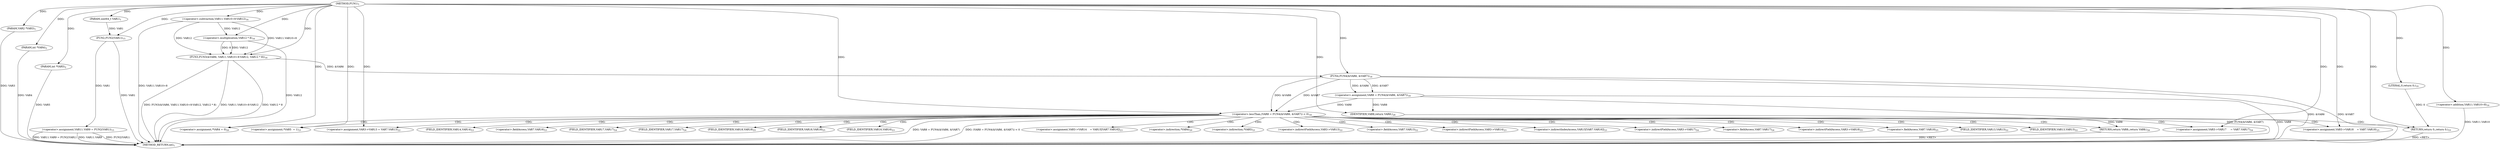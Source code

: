 digraph "FUN1" {  
"8" [label = <(METHOD,FUN1)<SUB>1</SUB>> ]
"90" [label = <(METHOD_RETURN,int)<SUB>1</SUB>> ]
"9" [label = <(PARAM,uint64_t VAR1)<SUB>1</SUB>> ]
"10" [label = <(PARAM,VAR2 *VAR3)<SUB>1</SUB>> ]
"11" [label = <(PARAM,int *VAR4)<SUB>2</SUB>> ]
"12" [label = <(PARAM,int *VAR5)<SUB>2</SUB>> ]
"18" [label = <(&lt;operator&gt;.assignment,VAR11.VAR9 = FUN2(VAR1))<SUB>15</SUB>> ]
"24" [label = <(FUN3,FUN3(&amp;VAR6, VAR11.VAR10+8-VAR12, VAR12 * 8))<SUB>16</SUB>> ]
"50" [label = <(&lt;operator&gt;.assignment,*VAR4 = 0)<SUB>20</SUB>> ]
"54" [label = <(&lt;operator&gt;.assignment,*VAR5  = 1)<SUB>21</SUB>> ]
"58" [label = <(&lt;operator&gt;.assignment,VAR3-&gt;VAR13 = VAR7.VAR13)<SUB>22</SUB>> ]
"65" [label = <(&lt;operator&gt;.assignment,VAR3-&gt;VAR14    = VAR15[VAR7.VAR16])<SUB>23</SUB>> ]
"74" [label = <(&lt;operator&gt;.assignment,VAR3-&gt;VAR17     = VAR7.VAR17)<SUB>24</SUB>> ]
"81" [label = <(&lt;operator&gt;.assignment,VAR3-&gt;VAR18    = VAR7.VAR18)<SUB>25</SUB>> ]
"88" [label = <(RETURN,return VAR8;,return VAR8;)<SUB>26</SUB>> ]
"38" [label = <(&lt;operator&gt;.lessThan,(VAR8 = FUN4(&amp;VAR6, &amp;VAR7)) &lt; 0)<SUB>18</SUB>> ]
"89" [label = <(IDENTIFIER,VAR8,return VAR8;)<SUB>26</SUB>> ]
"22" [label = <(FUN2,FUN2(VAR1))<SUB>15</SUB>> ]
"27" [label = <(&lt;operator&gt;.subtraction,VAR11.VAR10+8-VAR12)<SUB>16</SUB>> ]
"34" [label = <(&lt;operator&gt;.multiplication,VAR12 * 8)<SUB>16</SUB>> ]
"48" [label = <(RETURN,return 0;,return 0;)<SUB>19</SUB>> ]
"28" [label = <(&lt;operator&gt;.addition,VAR11.VAR10+8)<SUB>16</SUB>> ]
"39" [label = <(&lt;operator&gt;.assignment,VAR8 = FUN4(&amp;VAR6, &amp;VAR7))<SUB>18</SUB>> ]
"49" [label = <(LITERAL,0,return 0;)<SUB>19</SUB>> ]
"41" [label = <(FUN4,FUN4(&amp;VAR6, &amp;VAR7))<SUB>18</SUB>> ]
"51" [label = <(&lt;operator&gt;.indirection,*VAR4)<SUB>20</SUB>> ]
"55" [label = <(&lt;operator&gt;.indirection,*VAR5)<SUB>21</SUB>> ]
"59" [label = <(&lt;operator&gt;.indirectFieldAccess,VAR3-&gt;VAR13)<SUB>22</SUB>> ]
"62" [label = <(&lt;operator&gt;.fieldAccess,VAR7.VAR13)<SUB>22</SUB>> ]
"66" [label = <(&lt;operator&gt;.indirectFieldAccess,VAR3-&gt;VAR14)<SUB>23</SUB>> ]
"69" [label = <(&lt;operator&gt;.indirectIndexAccess,VAR15[VAR7.VAR16])<SUB>23</SUB>> ]
"75" [label = <(&lt;operator&gt;.indirectFieldAccess,VAR3-&gt;VAR17)<SUB>24</SUB>> ]
"78" [label = <(&lt;operator&gt;.fieldAccess,VAR7.VAR17)<SUB>24</SUB>> ]
"82" [label = <(&lt;operator&gt;.indirectFieldAccess,VAR3-&gt;VAR18)<SUB>25</SUB>> ]
"85" [label = <(&lt;operator&gt;.fieldAccess,VAR7.VAR18)<SUB>25</SUB>> ]
"61" [label = <(FIELD_IDENTIFIER,VAR13,VAR13)<SUB>22</SUB>> ]
"64" [label = <(FIELD_IDENTIFIER,VAR13,VAR13)<SUB>22</SUB>> ]
"68" [label = <(FIELD_IDENTIFIER,VAR14,VAR14)<SUB>23</SUB>> ]
"71" [label = <(&lt;operator&gt;.fieldAccess,VAR7.VAR16)<SUB>23</SUB>> ]
"77" [label = <(FIELD_IDENTIFIER,VAR17,VAR17)<SUB>24</SUB>> ]
"80" [label = <(FIELD_IDENTIFIER,VAR17,VAR17)<SUB>24</SUB>> ]
"84" [label = <(FIELD_IDENTIFIER,VAR18,VAR18)<SUB>25</SUB>> ]
"87" [label = <(FIELD_IDENTIFIER,VAR18,VAR18)<SUB>25</SUB>> ]
"73" [label = <(FIELD_IDENTIFIER,VAR16,VAR16)<SUB>23</SUB>> ]
  "88" -> "90"  [ label = "DDG: &lt;RET&gt;"] 
  "48" -> "90"  [ label = "DDG: &lt;RET&gt;"] 
  "10" -> "90"  [ label = "DDG: VAR3"] 
  "11" -> "90"  [ label = "DDG: VAR4"] 
  "12" -> "90"  [ label = "DDG: VAR5"] 
  "18" -> "90"  [ label = "DDG: VAR11.VAR9"] 
  "22" -> "90"  [ label = "DDG: VAR1"] 
  "18" -> "90"  [ label = "DDG: FUN2(VAR1)"] 
  "18" -> "90"  [ label = "DDG: VAR11.VAR9 = FUN2(VAR1)"] 
  "28" -> "90"  [ label = "DDG: VAR11.VAR10"] 
  "27" -> "90"  [ label = "DDG: VAR11.VAR10+8"] 
  "24" -> "90"  [ label = "DDG: VAR11.VAR10+8-VAR12"] 
  "34" -> "90"  [ label = "DDG: VAR12"] 
  "24" -> "90"  [ label = "DDG: VAR12 * 8"] 
  "24" -> "90"  [ label = "DDG: FUN3(&amp;VAR6, VAR11.VAR10+8-VAR12, VAR12 * 8)"] 
  "39" -> "90"  [ label = "DDG: VAR8"] 
  "41" -> "90"  [ label = "DDG: &amp;VAR6"] 
  "41" -> "90"  [ label = "DDG: &amp;VAR7"] 
  "39" -> "90"  [ label = "DDG: FUN4(&amp;VAR6, &amp;VAR7)"] 
  "38" -> "90"  [ label = "DDG: VAR8 = FUN4(&amp;VAR6, &amp;VAR7)"] 
  "38" -> "90"  [ label = "DDG: (VAR8 = FUN4(&amp;VAR6, &amp;VAR7)) &lt; 0"] 
  "8" -> "9"  [ label = "DDG: "] 
  "8" -> "10"  [ label = "DDG: "] 
  "8" -> "11"  [ label = "DDG: "] 
  "8" -> "12"  [ label = "DDG: "] 
  "22" -> "18"  [ label = "DDG: VAR1"] 
  "8" -> "50"  [ label = "DDG: "] 
  "8" -> "54"  [ label = "DDG: "] 
  "8" -> "58"  [ label = "DDG: "] 
  "8" -> "74"  [ label = "DDG: "] 
  "8" -> "81"  [ label = "DDG: "] 
  "89" -> "88"  [ label = "DDG: VAR8"] 
  "8" -> "24"  [ label = "DDG: "] 
  "27" -> "24"  [ label = "DDG: VAR11.VAR10+8"] 
  "27" -> "24"  [ label = "DDG: VAR12"] 
  "34" -> "24"  [ label = "DDG: VAR12"] 
  "34" -> "24"  [ label = "DDG: 8"] 
  "39" -> "89"  [ label = "DDG: VAR8"] 
  "8" -> "89"  [ label = "DDG: "] 
  "9" -> "22"  [ label = "DDG: VAR1"] 
  "8" -> "22"  [ label = "DDG: "] 
  "8" -> "27"  [ label = "DDG: "] 
  "27" -> "34"  [ label = "DDG: VAR12"] 
  "8" -> "34"  [ label = "DDG: "] 
  "39" -> "38"  [ label = "DDG: VAR8"] 
  "41" -> "38"  [ label = "DDG: &amp;VAR6"] 
  "41" -> "38"  [ label = "DDG: &amp;VAR7"] 
  "8" -> "38"  [ label = "DDG: "] 
  "49" -> "48"  [ label = "DDG: 0"] 
  "8" -> "48"  [ label = "DDG: "] 
  "8" -> "28"  [ label = "DDG: "] 
  "41" -> "39"  [ label = "DDG: &amp;VAR6"] 
  "41" -> "39"  [ label = "DDG: &amp;VAR7"] 
  "8" -> "49"  [ label = "DDG: "] 
  "24" -> "41"  [ label = "DDG: &amp;VAR6"] 
  "8" -> "41"  [ label = "DDG: "] 
  "38" -> "80"  [ label = "CDG: "] 
  "38" -> "48"  [ label = "CDG: "] 
  "38" -> "58"  [ label = "CDG: "] 
  "38" -> "68"  [ label = "CDG: "] 
  "38" -> "73"  [ label = "CDG: "] 
  "38" -> "61"  [ label = "CDG: "] 
  "38" -> "77"  [ label = "CDG: "] 
  "38" -> "64"  [ label = "CDG: "] 
  "38" -> "51"  [ label = "CDG: "] 
  "38" -> "66"  [ label = "CDG: "] 
  "38" -> "71"  [ label = "CDG: "] 
  "38" -> "75"  [ label = "CDG: "] 
  "38" -> "81"  [ label = "CDG: "] 
  "38" -> "84"  [ label = "CDG: "] 
  "38" -> "85"  [ label = "CDG: "] 
  "38" -> "69"  [ label = "CDG: "] 
  "38" -> "88"  [ label = "CDG: "] 
  "38" -> "74"  [ label = "CDG: "] 
  "38" -> "65"  [ label = "CDG: "] 
  "38" -> "50"  [ label = "CDG: "] 
  "38" -> "59"  [ label = "CDG: "] 
  "38" -> "87"  [ label = "CDG: "] 
  "38" -> "55"  [ label = "CDG: "] 
  "38" -> "82"  [ label = "CDG: "] 
  "38" -> "78"  [ label = "CDG: "] 
  "38" -> "54"  [ label = "CDG: "] 
  "38" -> "62"  [ label = "CDG: "] 
}
